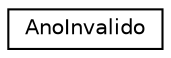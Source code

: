 digraph "Graphical Class Hierarchy"
{
 // LATEX_PDF_SIZE
  edge [fontname="Helvetica",fontsize="10",labelfontname="Helvetica",labelfontsize="10"];
  node [fontname="Helvetica",fontsize="10",shape=record];
  rankdir="LR";
  Node0 [label="AnoInvalido",height=0.2,width=0.4,color="black", fillcolor="white", style="filled",URL="$structAnoInvalido.html",tooltip="Estrutura para representar uma exceção de ano inválido."];
}
